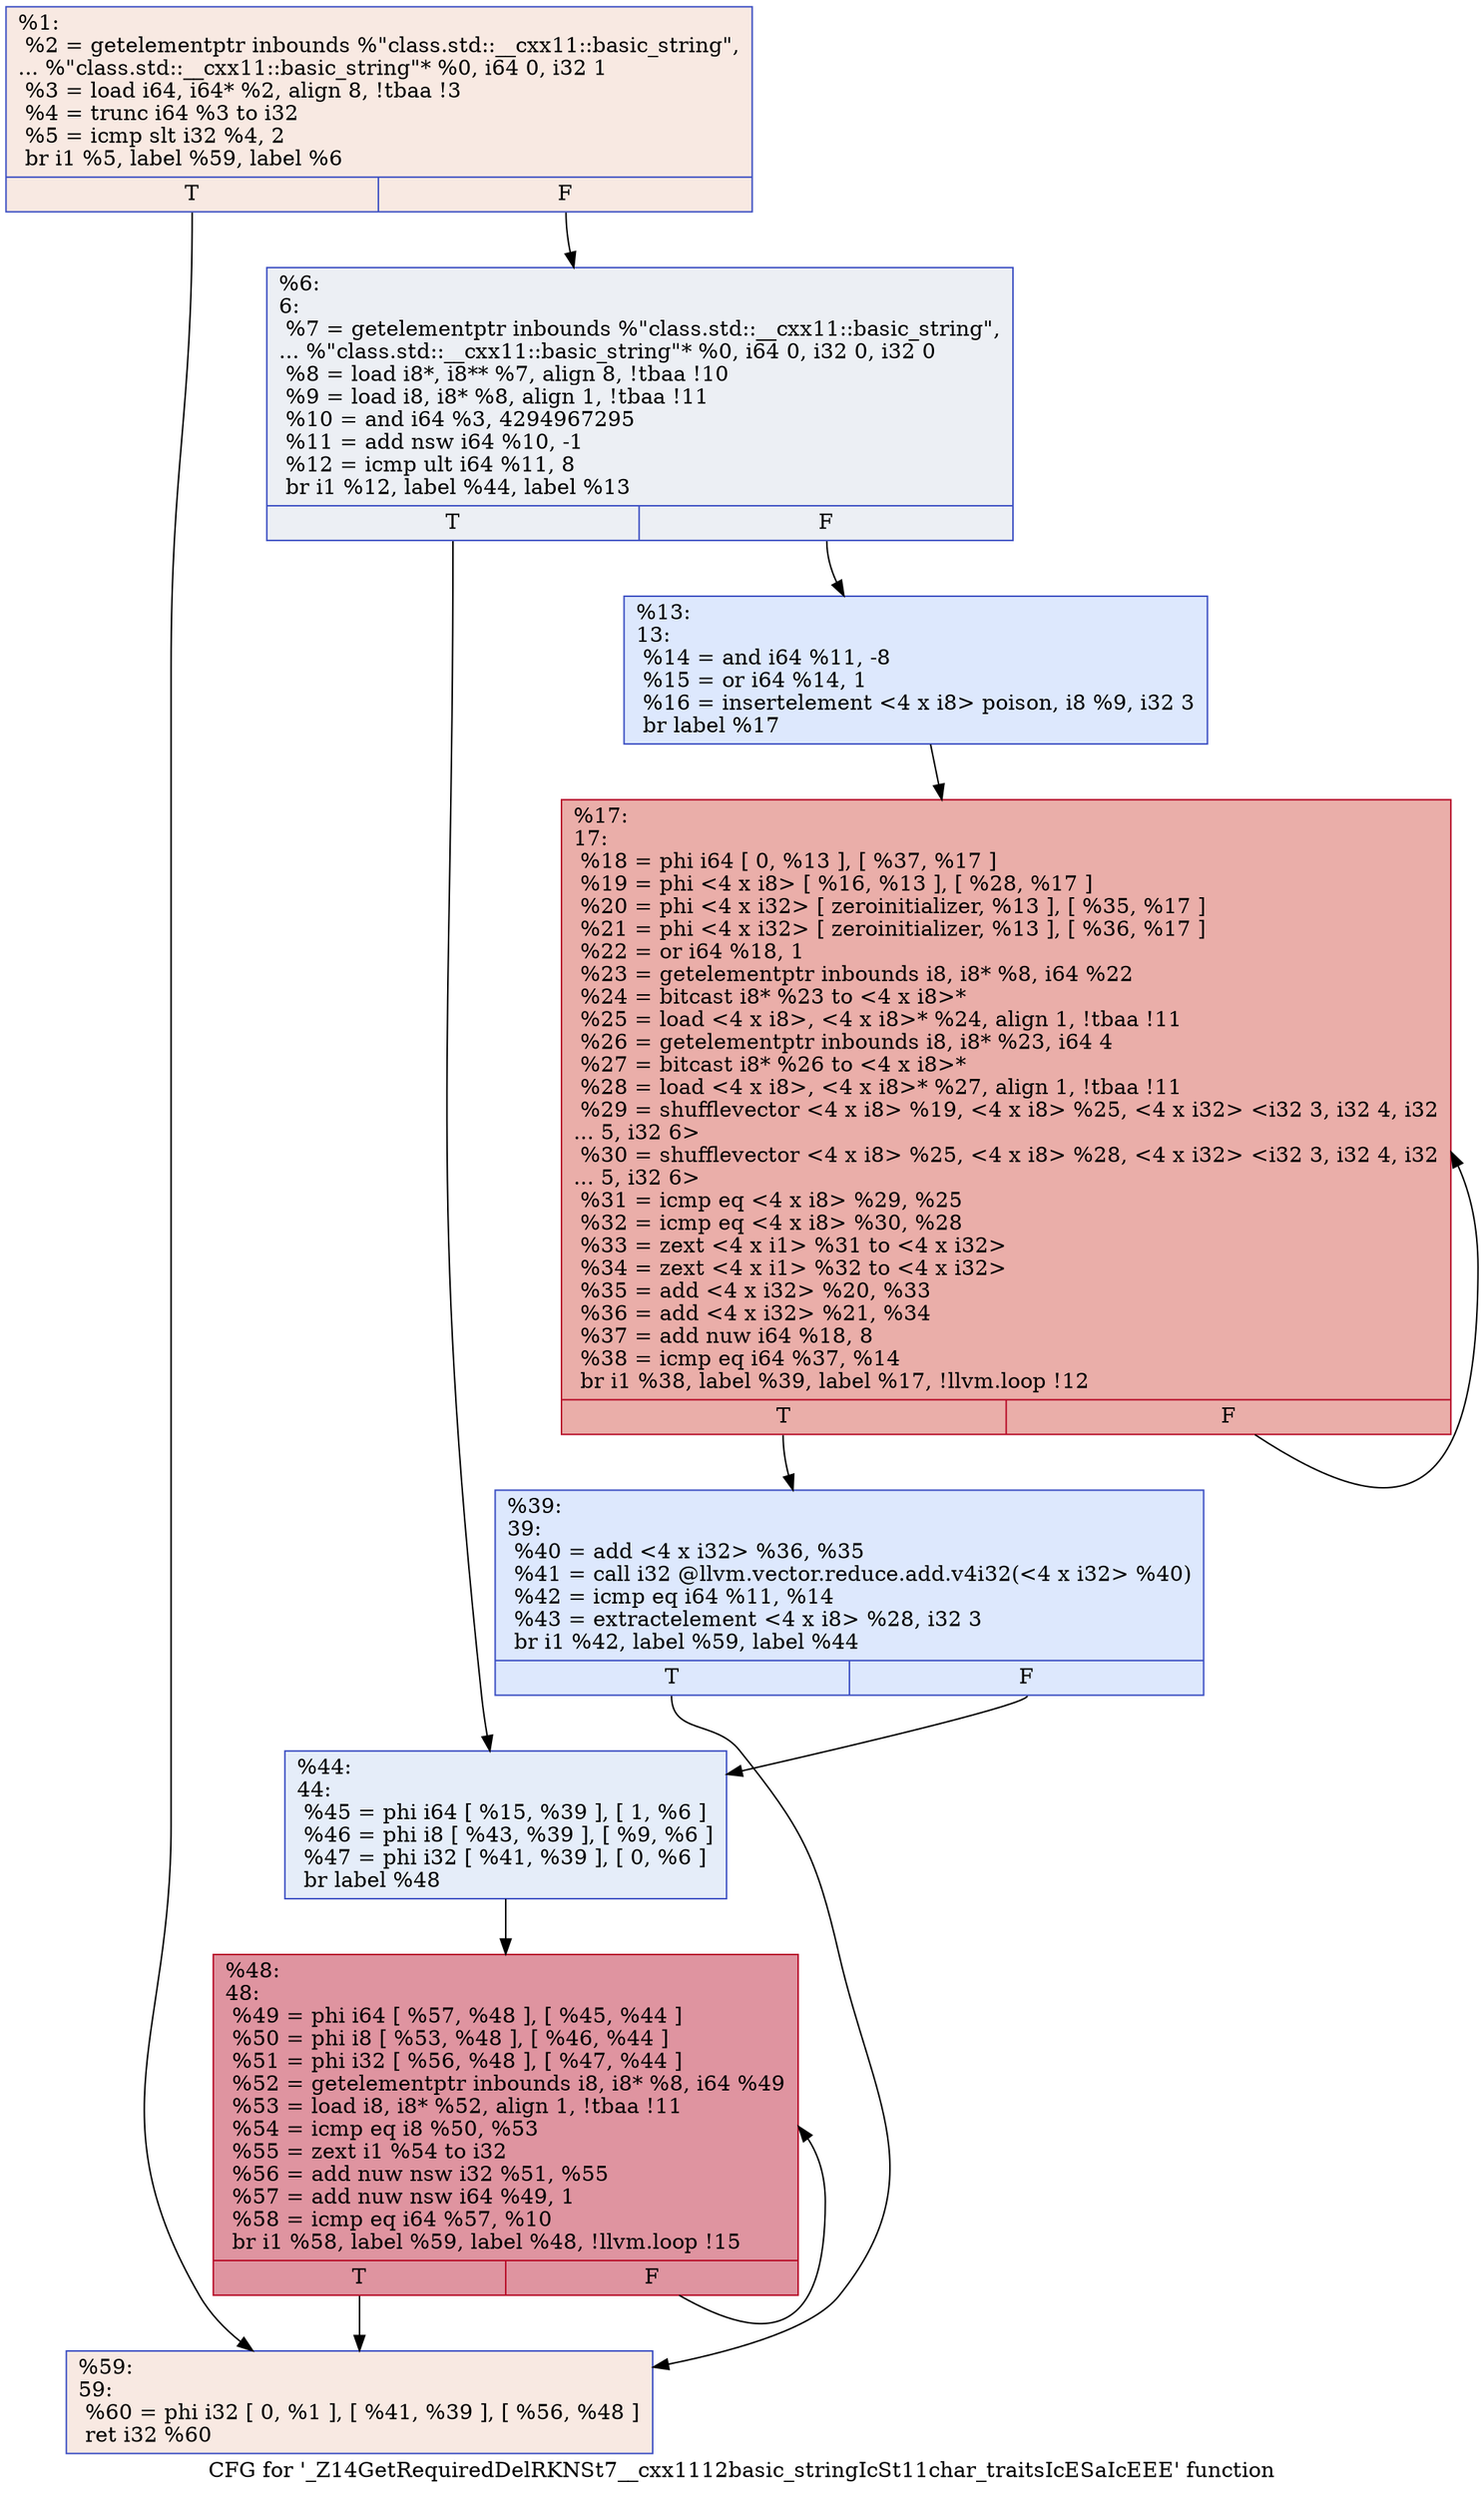 digraph "CFG for '_Z14GetRequiredDelRKNSt7__cxx1112basic_stringIcSt11char_traitsIcESaIcEEE' function" {
	label="CFG for '_Z14GetRequiredDelRKNSt7__cxx1112basic_stringIcSt11char_traitsIcESaIcEEE' function";

	Node0x55fe68e49920 [shape=record,color="#3d50c3ff", style=filled, fillcolor="#efcebd70",label="{%1:\l  %2 = getelementptr inbounds %\"class.std::__cxx11::basic_string\",\l... %\"class.std::__cxx11::basic_string\"* %0, i64 0, i32 1\l  %3 = load i64, i64* %2, align 8, !tbaa !3\l  %4 = trunc i64 %3 to i32\l  %5 = icmp slt i32 %4, 2\l  br i1 %5, label %59, label %6\l|{<s0>T|<s1>F}}"];
	Node0x55fe68e49920:s0 -> Node0x55fe68e4b7a0;
	Node0x55fe68e49920:s1 -> Node0x55fe68e4b830;
	Node0x55fe68e4b830 [shape=record,color="#3d50c3ff", style=filled, fillcolor="#d4dbe670",label="{%6:\l6:                                                \l  %7 = getelementptr inbounds %\"class.std::__cxx11::basic_string\",\l... %\"class.std::__cxx11::basic_string\"* %0, i64 0, i32 0, i32 0\l  %8 = load i8*, i8** %7, align 8, !tbaa !10\l  %9 = load i8, i8* %8, align 1, !tbaa !11\l  %10 = and i64 %3, 4294967295\l  %11 = add nsw i64 %10, -1\l  %12 = icmp ult i64 %11, 8\l  br i1 %12, label %44, label %13\l|{<s0>T|<s1>F}}"];
	Node0x55fe68e4b830:s0 -> Node0x55fe68e4b6c0;
	Node0x55fe68e4b830:s1 -> Node0x55fe68e4bf70;
	Node0x55fe68e4bf70 [shape=record,color="#3d50c3ff", style=filled, fillcolor="#b2ccfb70",label="{%13:\l13:                                               \l  %14 = and i64 %11, -8\l  %15 = or i64 %14, 1\l  %16 = insertelement \<4 x i8\> poison, i8 %9, i32 3\l  br label %17\l}"];
	Node0x55fe68e4bf70 -> Node0x55fe68e4cd50;
	Node0x55fe68e4cd50 [shape=record,color="#b70d28ff", style=filled, fillcolor="#d0473d70",label="{%17:\l17:                                               \l  %18 = phi i64 [ 0, %13 ], [ %37, %17 ]\l  %19 = phi \<4 x i8\> [ %16, %13 ], [ %28, %17 ]\l  %20 = phi \<4 x i32\> [ zeroinitializer, %13 ], [ %35, %17 ]\l  %21 = phi \<4 x i32\> [ zeroinitializer, %13 ], [ %36, %17 ]\l  %22 = or i64 %18, 1\l  %23 = getelementptr inbounds i8, i8* %8, i64 %22\l  %24 = bitcast i8* %23 to \<4 x i8\>*\l  %25 = load \<4 x i8\>, \<4 x i8\>* %24, align 1, !tbaa !11\l  %26 = getelementptr inbounds i8, i8* %23, i64 4\l  %27 = bitcast i8* %26 to \<4 x i8\>*\l  %28 = load \<4 x i8\>, \<4 x i8\>* %27, align 1, !tbaa !11\l  %29 = shufflevector \<4 x i8\> %19, \<4 x i8\> %25, \<4 x i32\> \<i32 3, i32 4, i32\l... 5, i32 6\>\l  %30 = shufflevector \<4 x i8\> %25, \<4 x i8\> %28, \<4 x i32\> \<i32 3, i32 4, i32\l... 5, i32 6\>\l  %31 = icmp eq \<4 x i8\> %29, %25\l  %32 = icmp eq \<4 x i8\> %30, %28\l  %33 = zext \<4 x i1\> %31 to \<4 x i32\>\l  %34 = zext \<4 x i1\> %32 to \<4 x i32\>\l  %35 = add \<4 x i32\> %20, %33\l  %36 = add \<4 x i32\> %21, %34\l  %37 = add nuw i64 %18, 8\l  %38 = icmp eq i64 %37, %14\l  br i1 %38, label %39, label %17, !llvm.loop !12\l|{<s0>T|<s1>F}}"];
	Node0x55fe68e4cd50:s0 -> Node0x55fe68e4e390;
	Node0x55fe68e4cd50:s1 -> Node0x55fe68e4cd50;
	Node0x55fe68e4e390 [shape=record,color="#3d50c3ff", style=filled, fillcolor="#b2ccfb70",label="{%39:\l39:                                               \l  %40 = add \<4 x i32\> %36, %35\l  %41 = call i32 @llvm.vector.reduce.add.v4i32(\<4 x i32\> %40)\l  %42 = icmp eq i64 %11, %14\l  %43 = extractelement \<4 x i8\> %28, i32 3\l  br i1 %42, label %59, label %44\l|{<s0>T|<s1>F}}"];
	Node0x55fe68e4e390:s0 -> Node0x55fe68e4b7a0;
	Node0x55fe68e4e390:s1 -> Node0x55fe68e4b6c0;
	Node0x55fe68e4b6c0 [shape=record,color="#3d50c3ff", style=filled, fillcolor="#c5d6f270",label="{%44:\l44:                                               \l  %45 = phi i64 [ %15, %39 ], [ 1, %6 ]\l  %46 = phi i8 [ %43, %39 ], [ %9, %6 ]\l  %47 = phi i32 [ %41, %39 ], [ 0, %6 ]\l  br label %48\l}"];
	Node0x55fe68e4b6c0 -> Node0x55fe68e4eba0;
	Node0x55fe68e4eba0 [shape=record,color="#b70d28ff", style=filled, fillcolor="#b70d2870",label="{%48:\l48:                                               \l  %49 = phi i64 [ %57, %48 ], [ %45, %44 ]\l  %50 = phi i8 [ %53, %48 ], [ %46, %44 ]\l  %51 = phi i32 [ %56, %48 ], [ %47, %44 ]\l  %52 = getelementptr inbounds i8, i8* %8, i64 %49\l  %53 = load i8, i8* %52, align 1, !tbaa !11\l  %54 = icmp eq i8 %50, %53\l  %55 = zext i1 %54 to i32\l  %56 = add nuw nsw i32 %51, %55\l  %57 = add nuw nsw i64 %49, 1\l  %58 = icmp eq i64 %57, %10\l  br i1 %58, label %59, label %48, !llvm.loop !15\l|{<s0>T|<s1>F}}"];
	Node0x55fe68e4eba0:s0 -> Node0x55fe68e4b7a0;
	Node0x55fe68e4eba0:s1 -> Node0x55fe68e4eba0;
	Node0x55fe68e4b7a0 [shape=record,color="#3d50c3ff", style=filled, fillcolor="#efcebd70",label="{%59:\l59:                                               \l  %60 = phi i32 [ 0, %1 ], [ %41, %39 ], [ %56, %48 ]\l  ret i32 %60\l}"];
}

